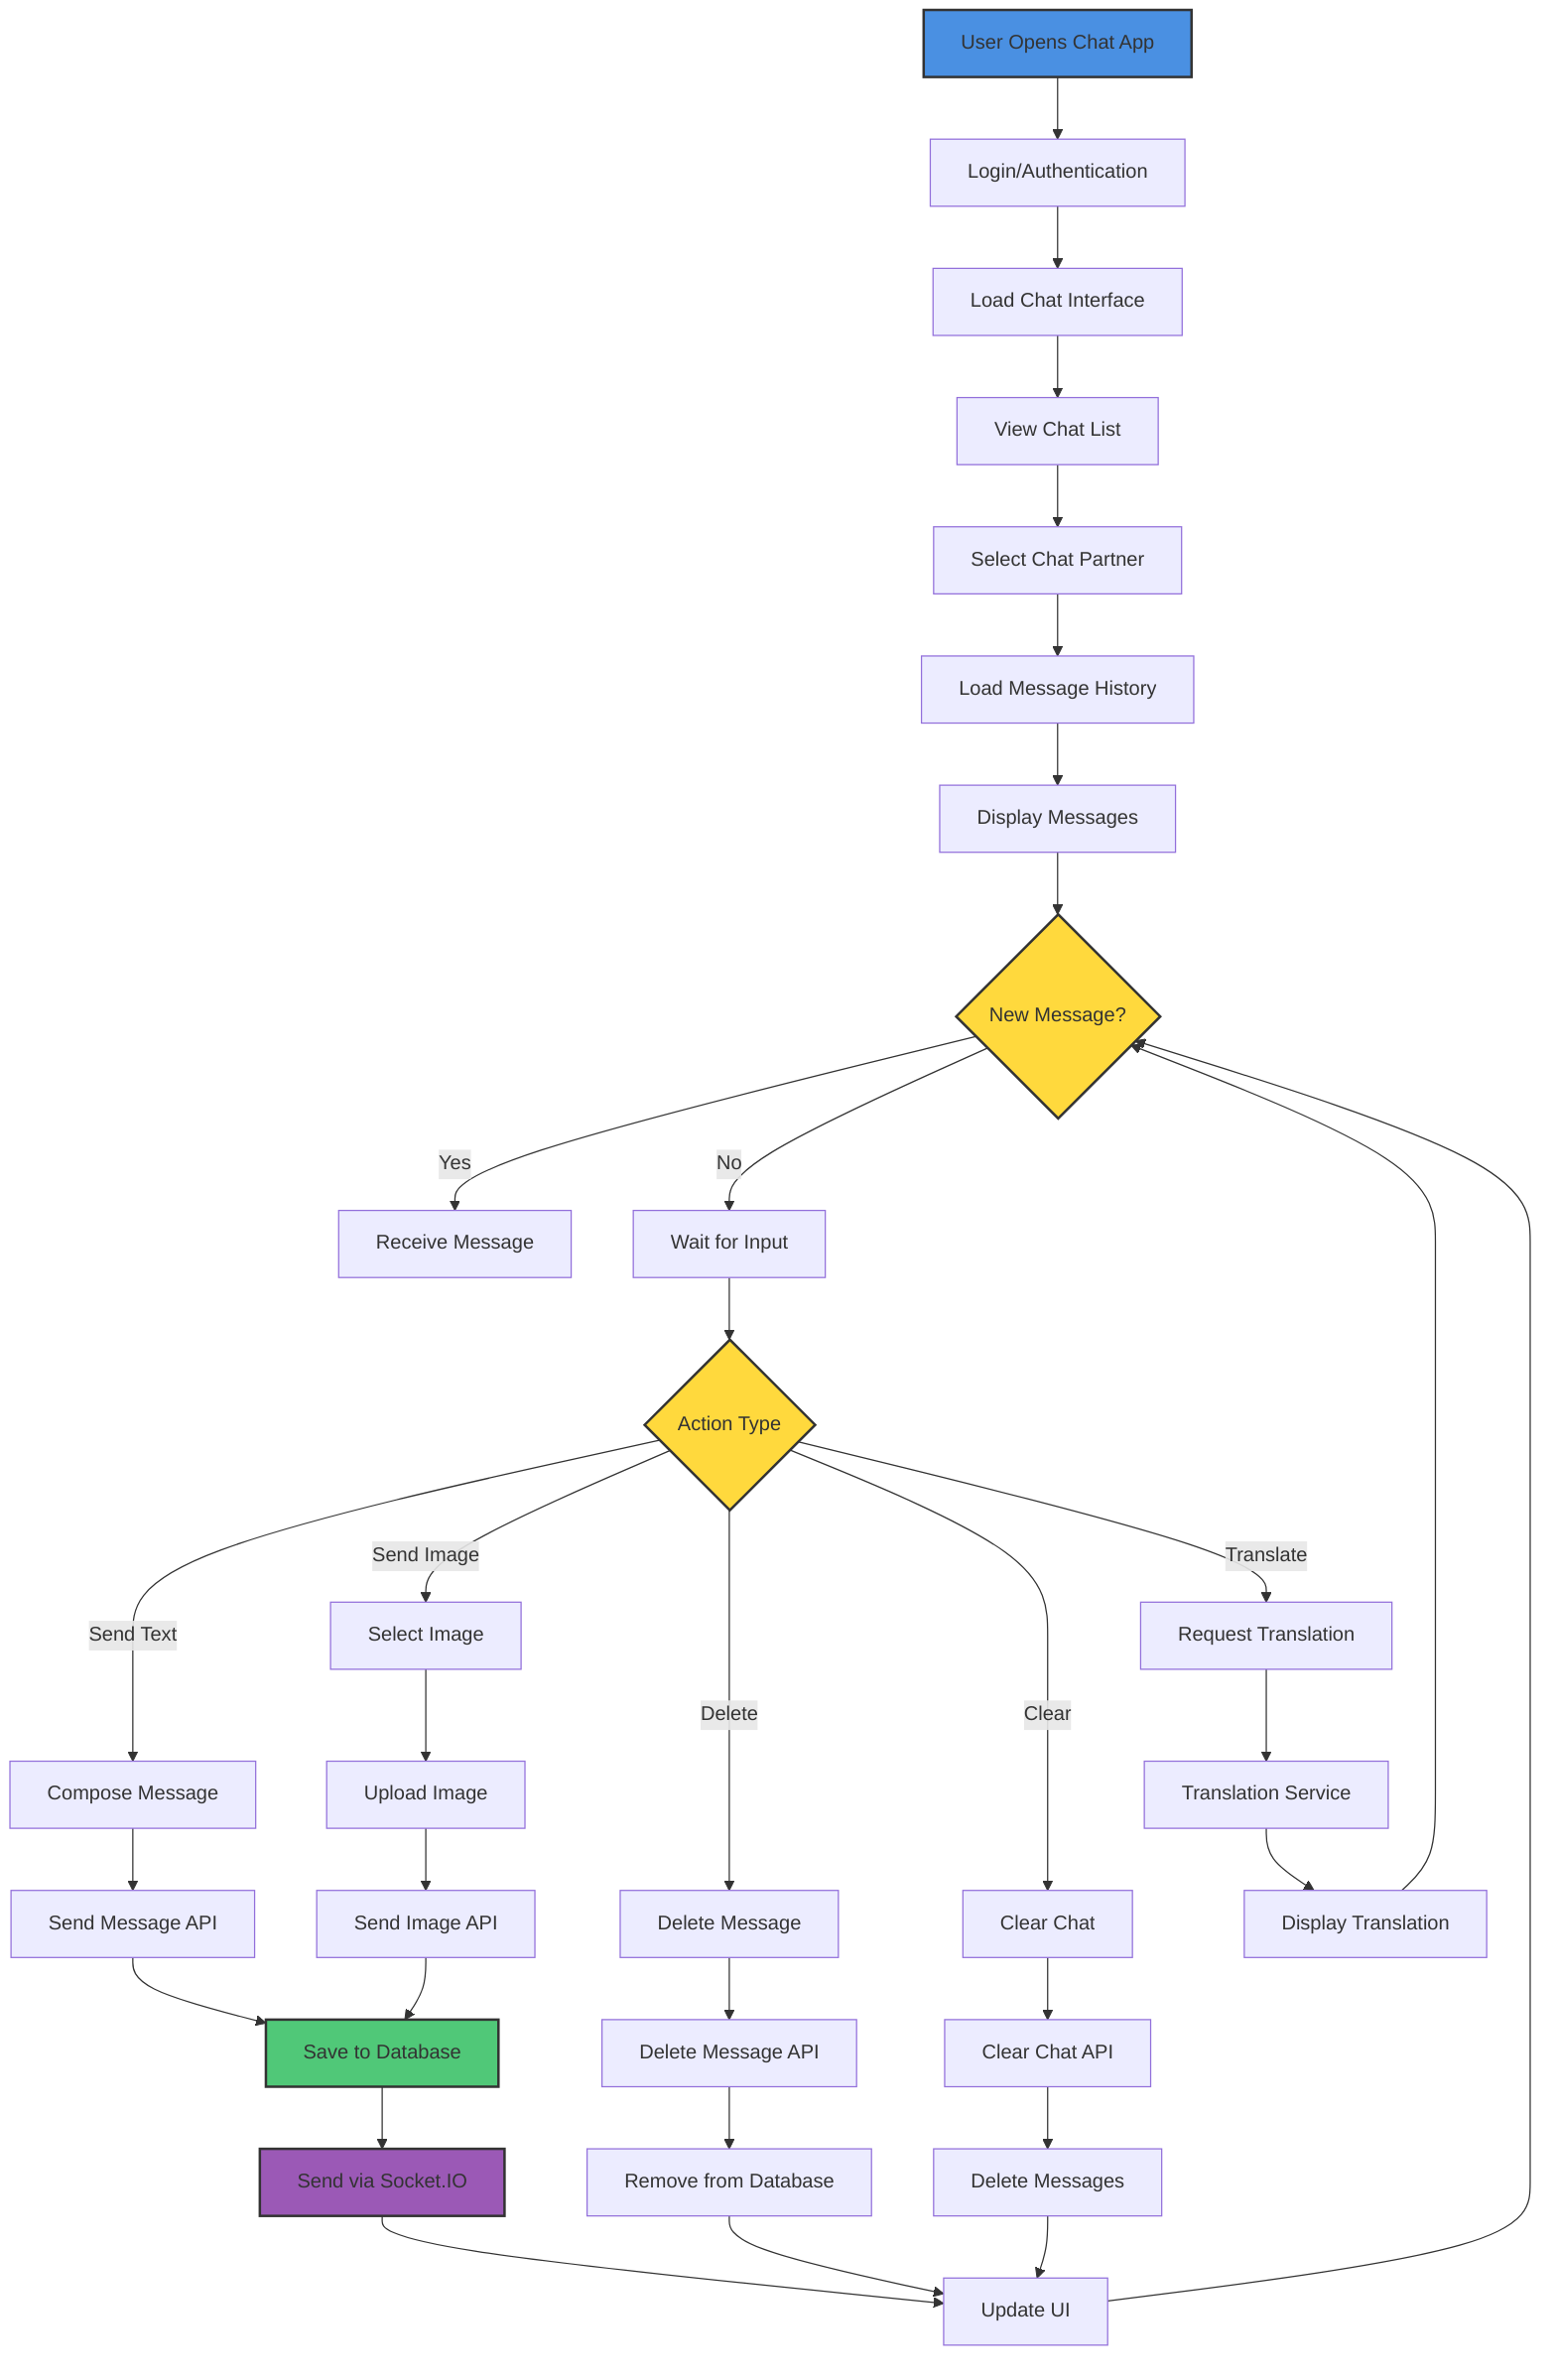 graph TD
    A[User Opens Chat App] --> B[Login/Authentication]
    B --> C[Load Chat Interface]
    C --> D[View Chat List]
    D --> E[Select Chat Partner]
    E --> F[Load Message History]
    F --> G[Display Messages]
    G --> H{New Message?}
    H -->|Yes| I[Receive Message]
    H -->|No| J[Wait for Input]
    J --> K{Action Type}
    K -->|Send Text| L[Compose Message]
    K -->|Send Image| M[Select Image]
    K -->|Translate| N[Request Translation]
    K -->|Delete| O[Delete Message]
    K -->|Clear| P[Clear Chat]
    
    L --> Q[Send Message API]
    M --> R[Upload Image]
    R --> S[Send Image API]
    Q --> T[Save to Database]
    S --> T
    T --> U[Send via Socket.IO]
    U --> V[Update UI]
    V --> H
    
    N --> W[Translation Service]
    W --> X[Display Translation]
    X --> H
    
    O --> Y[Delete Message API]
    Y --> Z[Remove from Database]
    Z --> V
    
    P --> AA[Clear Chat API]
    AA --> AB[Delete Messages]
    AB --> V
    
    style A fill:#4A90E2,stroke:#333,stroke-width:2px
    style H fill:#FFD93D,stroke:#333,stroke-width:2px
    style K fill:#FFD93D,stroke:#333,stroke-width:2px
    style T fill:#50C878,stroke:#333,stroke-width:2px
    style U fill:#9B59B6,stroke:#333,stroke-width:2px